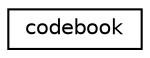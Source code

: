 digraph "Graphical Class Hierarchy"
{
  edge [fontname="Helvetica",fontsize="10",labelfontname="Helvetica",labelfontsize="10"];
  node [fontname="Helvetica",fontsize="10",shape=record];
  rankdir="LR";
  Node1 [label="codebook",height=0.2,width=0.4,color="black", fillcolor="white", style="filled",URL="$structcodebook.html"];
}
